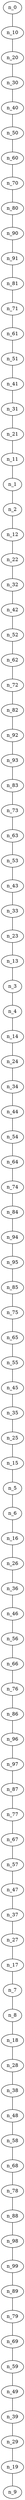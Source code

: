 graph grafoMalla_10_10_DFS_R  {
n_0;
n_10;
n_20;
n_30;
n_40;
n_50;
n_60;
n_70;
n_80;
n_90;
n_91;
n_81;
n_71;
n_61;
n_51;
n_41;
n_31;
n_21;
n_11;
n_1;
n_2;
n_12;
n_22;
n_32;
n_42;
n_52;
n_62;
n_72;
n_82;
n_92;
n_93;
n_83;
n_73;
n_63;
n_53;
n_43;
n_33;
n_23;
n_13;
n_3;
n_4;
n_14;
n_24;
n_34;
n_44;
n_54;
n_64;
n_74;
n_84;
n_94;
n_95;
n_85;
n_75;
n_65;
n_55;
n_45;
n_35;
n_25;
n_15;
n_5;
n_6;
n_16;
n_26;
n_36;
n_46;
n_56;
n_66;
n_76;
n_86;
n_96;
n_97;
n_87;
n_77;
n_67;
n_57;
n_47;
n_37;
n_27;
n_17;
n_7;
n_8;
n_18;
n_28;
n_38;
n_48;
n_58;
n_68;
n_78;
n_88;
n_98;
n_99;
n_89;
n_79;
n_69;
n_59;
n_49;
n_39;
n_29;
n_19;
n_9;
n_0 -- n_10;
n_10 -- n_20;
n_20 -- n_30;
n_30 -- n_40;
n_40 -- n_50;
n_50 -- n_60;
n_60 -- n_70;
n_70 -- n_80;
n_80 -- n_90;
n_90 -- n_91;
n_91 -- n_81;
n_81 -- n_71;
n_71 -- n_61;
n_61 -- n_51;
n_51 -- n_41;
n_41 -- n_31;
n_31 -- n_21;
n_21 -- n_11;
n_11 -- n_1;
n_1 -- n_2;
n_2 -- n_12;
n_12 -- n_22;
n_22 -- n_32;
n_32 -- n_42;
n_42 -- n_52;
n_52 -- n_62;
n_62 -- n_72;
n_72 -- n_82;
n_82 -- n_92;
n_92 -- n_93;
n_93 -- n_83;
n_83 -- n_73;
n_73 -- n_63;
n_63 -- n_53;
n_53 -- n_43;
n_43 -- n_33;
n_33 -- n_23;
n_23 -- n_13;
n_13 -- n_3;
n_3 -- n_4;
n_4 -- n_14;
n_14 -- n_24;
n_24 -- n_34;
n_34 -- n_44;
n_44 -- n_54;
n_54 -- n_64;
n_64 -- n_74;
n_74 -- n_84;
n_84 -- n_94;
n_94 -- n_95;
n_95 -- n_85;
n_85 -- n_75;
n_75 -- n_65;
n_65 -- n_55;
n_55 -- n_45;
n_45 -- n_35;
n_35 -- n_25;
n_25 -- n_15;
n_15 -- n_5;
n_5 -- n_6;
n_6 -- n_16;
n_16 -- n_26;
n_26 -- n_36;
n_36 -- n_46;
n_46 -- n_56;
n_56 -- n_66;
n_66 -- n_76;
n_76 -- n_86;
n_86 -- n_96;
n_96 -- n_97;
n_97 -- n_87;
n_87 -- n_77;
n_77 -- n_67;
n_67 -- n_57;
n_57 -- n_47;
n_47 -- n_37;
n_37 -- n_27;
n_27 -- n_17;
n_17 -- n_7;
n_7 -- n_8;
n_8 -- n_18;
n_18 -- n_28;
n_28 -- n_38;
n_38 -- n_48;
n_48 -- n_58;
n_58 -- n_68;
n_68 -- n_78;
n_78 -- n_88;
n_88 -- n_98;
n_98 -- n_99;
n_99 -- n_89;
n_89 -- n_79;
n_79 -- n_69;
n_69 -- n_59;
n_59 -- n_49;
n_49 -- n_39;
n_39 -- n_29;
n_29 -- n_19;
n_19 -- n_9;
}